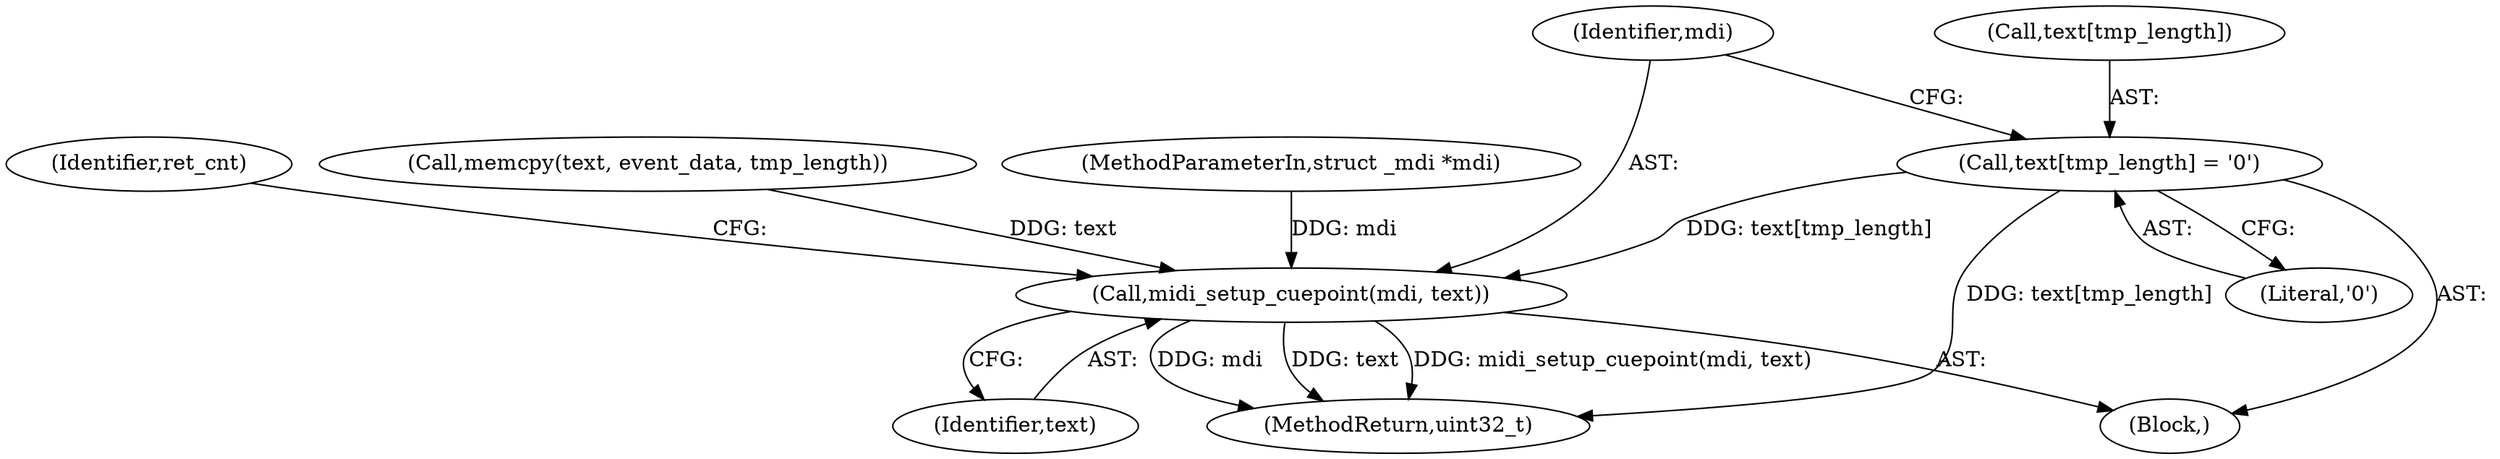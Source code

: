 digraph "0_wildmidi_660b513d99bced8783a4a5984ac2f742c74ebbdd_4@array" {
"1000993" [label="(Call,text[tmp_length] = '\0')"];
"1000998" [label="(Call,midi_setup_cuepoint(mdi, text))"];
"1000938" [label="(Block,)"];
"1001002" [label="(Identifier,ret_cnt)"];
"1000989" [label="(Call,memcpy(text, event_data, tmp_length))"];
"1000997" [label="(Literal,'\0')"];
"1000993" [label="(Call,text[tmp_length] = '\0')"];
"1000994" [label="(Call,text[tmp_length])"];
"1000142" [label="(MethodParameterIn,struct _mdi *mdi)"];
"1000998" [label="(Call,midi_setup_cuepoint(mdi, text))"];
"1001000" [label="(Identifier,text)"];
"1001550" [label="(MethodReturn,uint32_t)"];
"1000999" [label="(Identifier,mdi)"];
"1000993" -> "1000938"  [label="AST: "];
"1000993" -> "1000997"  [label="CFG: "];
"1000994" -> "1000993"  [label="AST: "];
"1000997" -> "1000993"  [label="AST: "];
"1000999" -> "1000993"  [label="CFG: "];
"1000993" -> "1001550"  [label="DDG: text[tmp_length]"];
"1000993" -> "1000998"  [label="DDG: text[tmp_length]"];
"1000998" -> "1000938"  [label="AST: "];
"1000998" -> "1001000"  [label="CFG: "];
"1000999" -> "1000998"  [label="AST: "];
"1001000" -> "1000998"  [label="AST: "];
"1001002" -> "1000998"  [label="CFG: "];
"1000998" -> "1001550"  [label="DDG: midi_setup_cuepoint(mdi, text)"];
"1000998" -> "1001550"  [label="DDG: mdi"];
"1000998" -> "1001550"  [label="DDG: text"];
"1000142" -> "1000998"  [label="DDG: mdi"];
"1000989" -> "1000998"  [label="DDG: text"];
}
